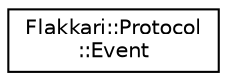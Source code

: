 digraph "Graphical Class Hierarchy"
{
 // LATEX_PDF_SIZE
  edge [fontname="Helvetica",fontsize="10",labelfontname="Helvetica",labelfontsize="10"];
  node [fontname="Helvetica",fontsize="10",shape=record];
  rankdir="LR";
  Node0 [label="Flakkari::Protocol\l::Event",height=0.2,width=0.4,color="black", fillcolor="white", style="filled",URL="$dc/de1/structFlakkari_1_1Protocol_1_1V__1_1_1Event.html",tooltip=" "];
}

